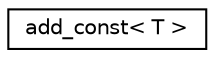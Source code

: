 digraph "Graphical Class Hierarchy"
{
  edge [fontname="Helvetica",fontsize="10",labelfontname="Helvetica",labelfontsize="10"];
  node [fontname="Helvetica",fontsize="10",shape=record];
  rankdir="LR";
  Node1 [label="add_const\< T \>",height=0.2,width=0.4,color="black", fillcolor="white", style="filled",URL="$structadd__const.html"];
}
